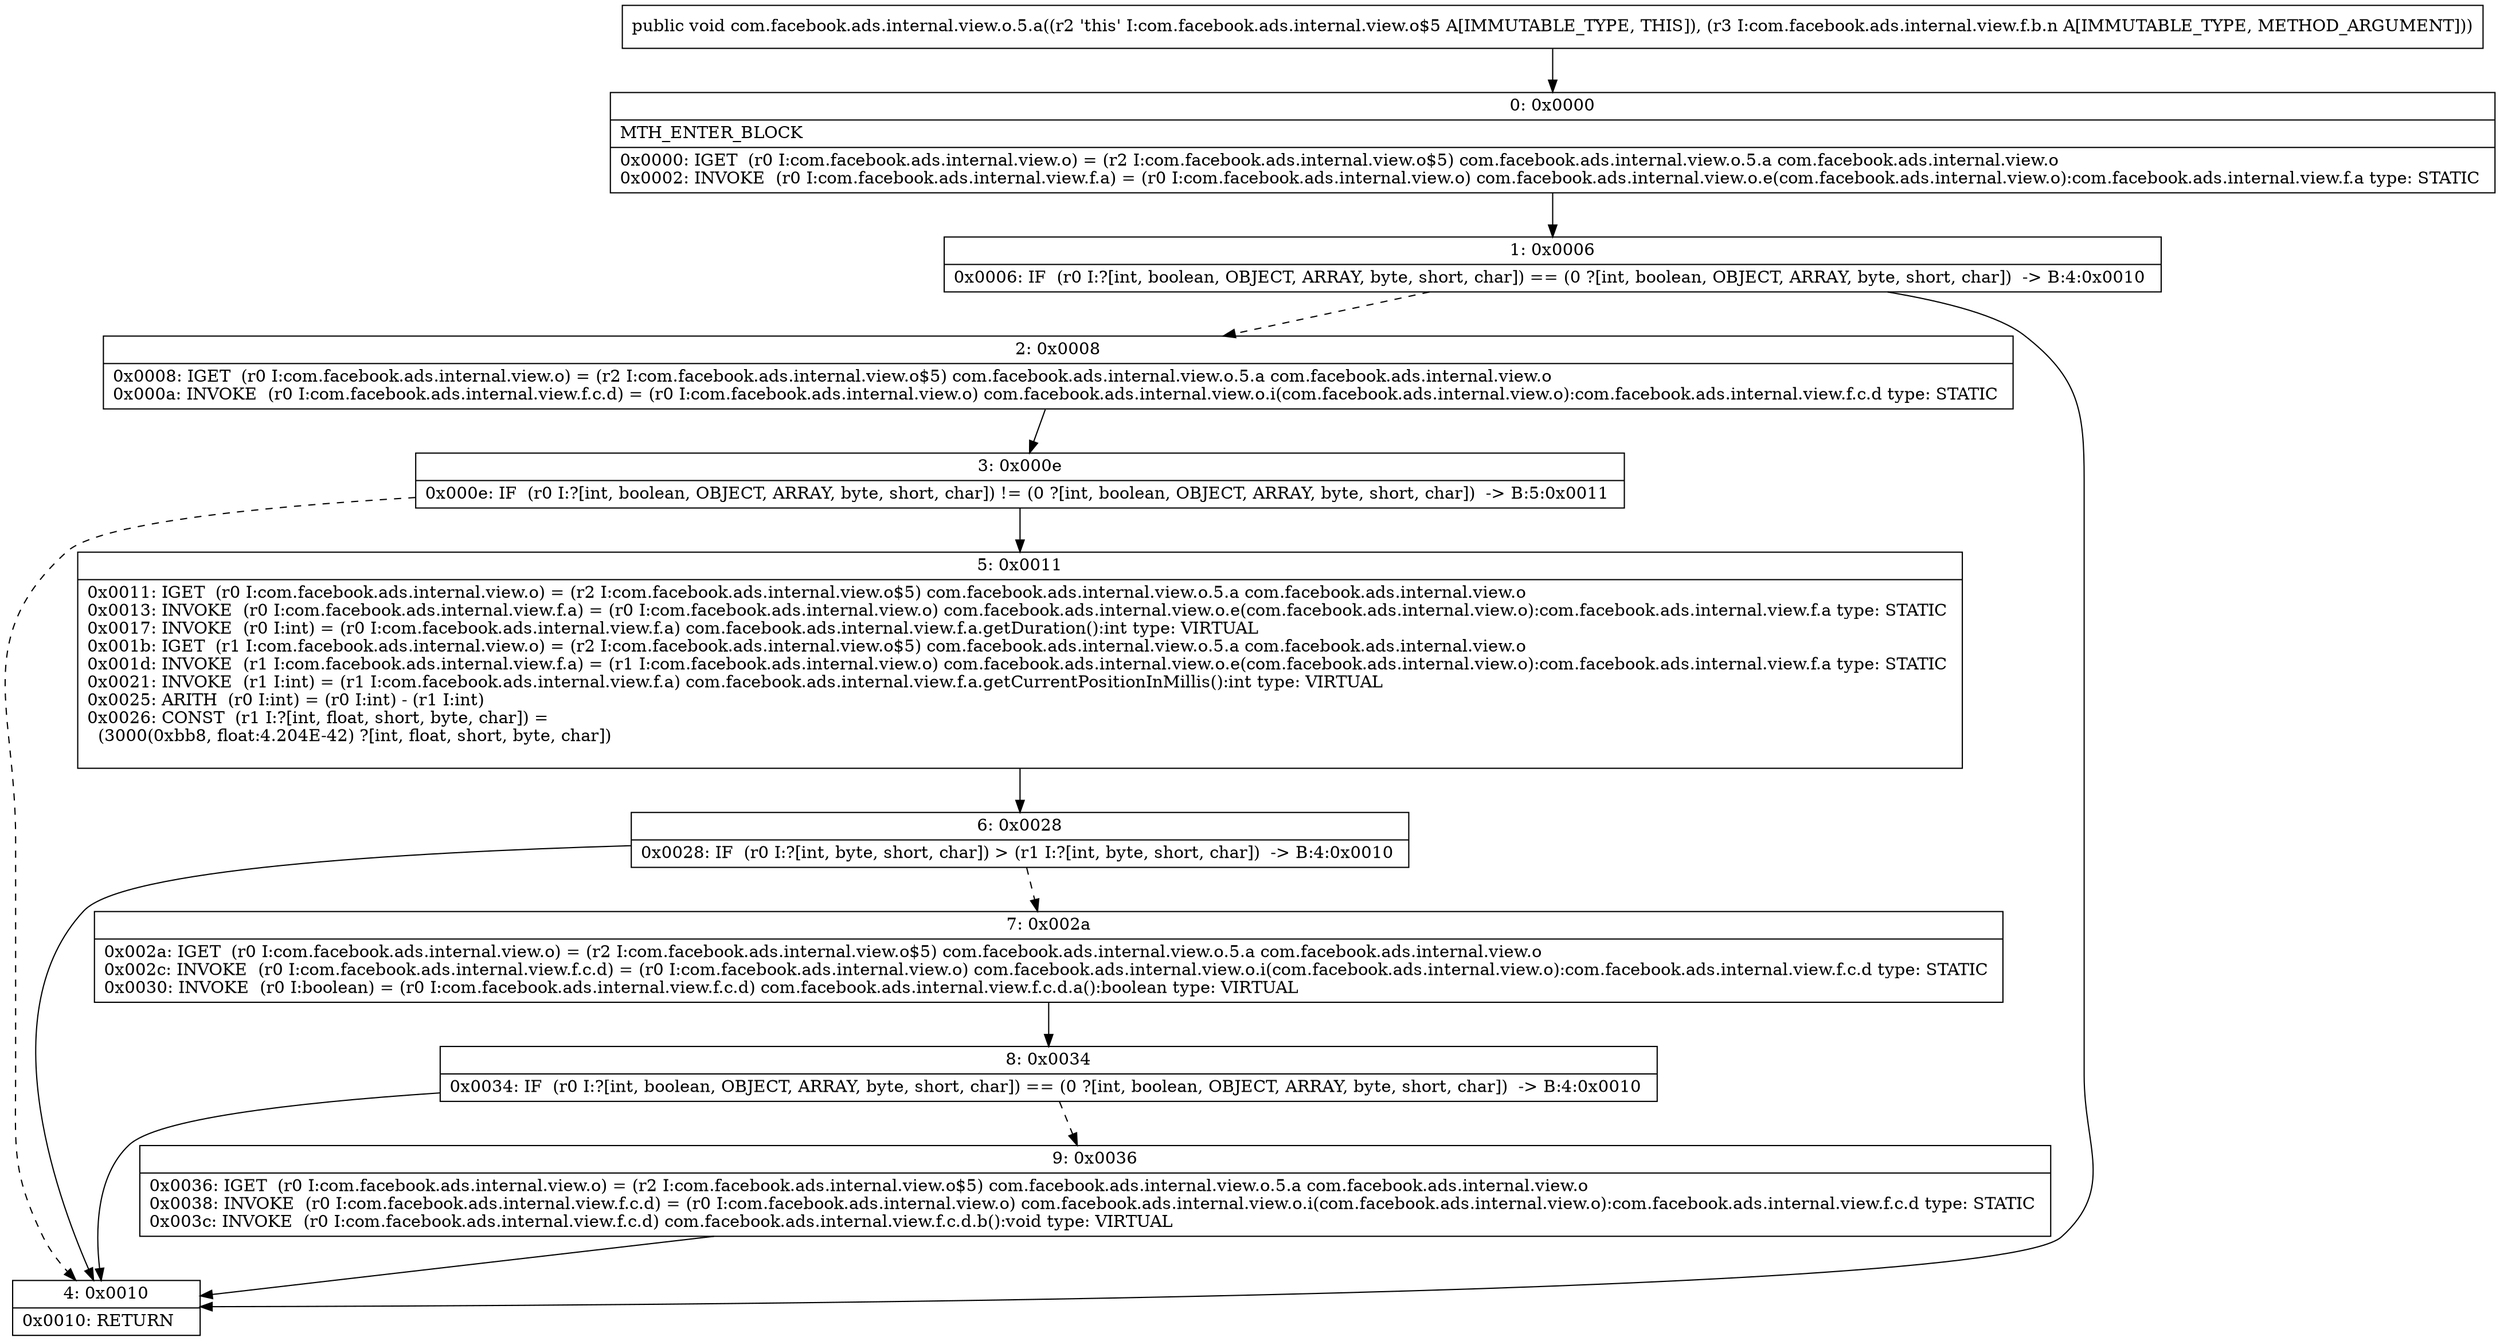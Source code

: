 digraph "CFG forcom.facebook.ads.internal.view.o.5.a(Lcom\/facebook\/ads\/internal\/view\/f\/b\/n;)V" {
Node_0 [shape=record,label="{0\:\ 0x0000|MTH_ENTER_BLOCK\l|0x0000: IGET  (r0 I:com.facebook.ads.internal.view.o) = (r2 I:com.facebook.ads.internal.view.o$5) com.facebook.ads.internal.view.o.5.a com.facebook.ads.internal.view.o \l0x0002: INVOKE  (r0 I:com.facebook.ads.internal.view.f.a) = (r0 I:com.facebook.ads.internal.view.o) com.facebook.ads.internal.view.o.e(com.facebook.ads.internal.view.o):com.facebook.ads.internal.view.f.a type: STATIC \l}"];
Node_1 [shape=record,label="{1\:\ 0x0006|0x0006: IF  (r0 I:?[int, boolean, OBJECT, ARRAY, byte, short, char]) == (0 ?[int, boolean, OBJECT, ARRAY, byte, short, char])  \-\> B:4:0x0010 \l}"];
Node_2 [shape=record,label="{2\:\ 0x0008|0x0008: IGET  (r0 I:com.facebook.ads.internal.view.o) = (r2 I:com.facebook.ads.internal.view.o$5) com.facebook.ads.internal.view.o.5.a com.facebook.ads.internal.view.o \l0x000a: INVOKE  (r0 I:com.facebook.ads.internal.view.f.c.d) = (r0 I:com.facebook.ads.internal.view.o) com.facebook.ads.internal.view.o.i(com.facebook.ads.internal.view.o):com.facebook.ads.internal.view.f.c.d type: STATIC \l}"];
Node_3 [shape=record,label="{3\:\ 0x000e|0x000e: IF  (r0 I:?[int, boolean, OBJECT, ARRAY, byte, short, char]) != (0 ?[int, boolean, OBJECT, ARRAY, byte, short, char])  \-\> B:5:0x0011 \l}"];
Node_4 [shape=record,label="{4\:\ 0x0010|0x0010: RETURN   \l}"];
Node_5 [shape=record,label="{5\:\ 0x0011|0x0011: IGET  (r0 I:com.facebook.ads.internal.view.o) = (r2 I:com.facebook.ads.internal.view.o$5) com.facebook.ads.internal.view.o.5.a com.facebook.ads.internal.view.o \l0x0013: INVOKE  (r0 I:com.facebook.ads.internal.view.f.a) = (r0 I:com.facebook.ads.internal.view.o) com.facebook.ads.internal.view.o.e(com.facebook.ads.internal.view.o):com.facebook.ads.internal.view.f.a type: STATIC \l0x0017: INVOKE  (r0 I:int) = (r0 I:com.facebook.ads.internal.view.f.a) com.facebook.ads.internal.view.f.a.getDuration():int type: VIRTUAL \l0x001b: IGET  (r1 I:com.facebook.ads.internal.view.o) = (r2 I:com.facebook.ads.internal.view.o$5) com.facebook.ads.internal.view.o.5.a com.facebook.ads.internal.view.o \l0x001d: INVOKE  (r1 I:com.facebook.ads.internal.view.f.a) = (r1 I:com.facebook.ads.internal.view.o) com.facebook.ads.internal.view.o.e(com.facebook.ads.internal.view.o):com.facebook.ads.internal.view.f.a type: STATIC \l0x0021: INVOKE  (r1 I:int) = (r1 I:com.facebook.ads.internal.view.f.a) com.facebook.ads.internal.view.f.a.getCurrentPositionInMillis():int type: VIRTUAL \l0x0025: ARITH  (r0 I:int) = (r0 I:int) \- (r1 I:int) \l0x0026: CONST  (r1 I:?[int, float, short, byte, char]) = \l  (3000(0xbb8, float:4.204E\-42) ?[int, float, short, byte, char])\l \l}"];
Node_6 [shape=record,label="{6\:\ 0x0028|0x0028: IF  (r0 I:?[int, byte, short, char]) \> (r1 I:?[int, byte, short, char])  \-\> B:4:0x0010 \l}"];
Node_7 [shape=record,label="{7\:\ 0x002a|0x002a: IGET  (r0 I:com.facebook.ads.internal.view.o) = (r2 I:com.facebook.ads.internal.view.o$5) com.facebook.ads.internal.view.o.5.a com.facebook.ads.internal.view.o \l0x002c: INVOKE  (r0 I:com.facebook.ads.internal.view.f.c.d) = (r0 I:com.facebook.ads.internal.view.o) com.facebook.ads.internal.view.o.i(com.facebook.ads.internal.view.o):com.facebook.ads.internal.view.f.c.d type: STATIC \l0x0030: INVOKE  (r0 I:boolean) = (r0 I:com.facebook.ads.internal.view.f.c.d) com.facebook.ads.internal.view.f.c.d.a():boolean type: VIRTUAL \l}"];
Node_8 [shape=record,label="{8\:\ 0x0034|0x0034: IF  (r0 I:?[int, boolean, OBJECT, ARRAY, byte, short, char]) == (0 ?[int, boolean, OBJECT, ARRAY, byte, short, char])  \-\> B:4:0x0010 \l}"];
Node_9 [shape=record,label="{9\:\ 0x0036|0x0036: IGET  (r0 I:com.facebook.ads.internal.view.o) = (r2 I:com.facebook.ads.internal.view.o$5) com.facebook.ads.internal.view.o.5.a com.facebook.ads.internal.view.o \l0x0038: INVOKE  (r0 I:com.facebook.ads.internal.view.f.c.d) = (r0 I:com.facebook.ads.internal.view.o) com.facebook.ads.internal.view.o.i(com.facebook.ads.internal.view.o):com.facebook.ads.internal.view.f.c.d type: STATIC \l0x003c: INVOKE  (r0 I:com.facebook.ads.internal.view.f.c.d) com.facebook.ads.internal.view.f.c.d.b():void type: VIRTUAL \l}"];
MethodNode[shape=record,label="{public void com.facebook.ads.internal.view.o.5.a((r2 'this' I:com.facebook.ads.internal.view.o$5 A[IMMUTABLE_TYPE, THIS]), (r3 I:com.facebook.ads.internal.view.f.b.n A[IMMUTABLE_TYPE, METHOD_ARGUMENT])) }"];
MethodNode -> Node_0;
Node_0 -> Node_1;
Node_1 -> Node_2[style=dashed];
Node_1 -> Node_4;
Node_2 -> Node_3;
Node_3 -> Node_4[style=dashed];
Node_3 -> Node_5;
Node_5 -> Node_6;
Node_6 -> Node_4;
Node_6 -> Node_7[style=dashed];
Node_7 -> Node_8;
Node_8 -> Node_4;
Node_8 -> Node_9[style=dashed];
Node_9 -> Node_4;
}

